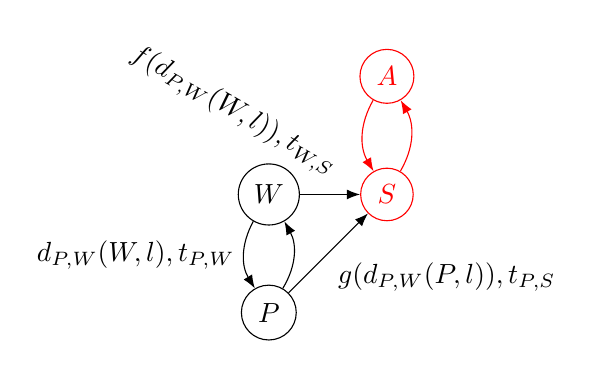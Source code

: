 \begin{tikzpicture}[%
  -Latex,
  player/.style={circle,draw},
  adv/.style={circle,draw,color=red},
  node distance=1.5cm
  ]
  \node[player] (W) {$W$};
  \node[player] (P) [below of=W] {$P$};
  \node[adv] (S) [right of=W] {$S$};
  \node[adv] (A) [above of=S] {$A$};

  \path
  (P) edge [bend right] node {} (W)
  (W) edge [bend right] node [left] {$d_{P,W}(W, l), t_{P,W}$} (P)
  (W) edge node [anchor=south east,rotate=-30] {$f(d_{P,W}(W, l)), t_{W,S}$} (S)
  (P) edge node [anchor=north west] {$g(d_{P,W}(P, l)), t_{P,S}$} (S) ;

  \path
  %(P) edge [bend right] node {} (A)
  %(A) edge node {} (P)
  (S) edge [bend right,color=red] node {} (A)
  (A) edge [bend right,color=red] node {} (S) ;
\end{tikzpicture}
